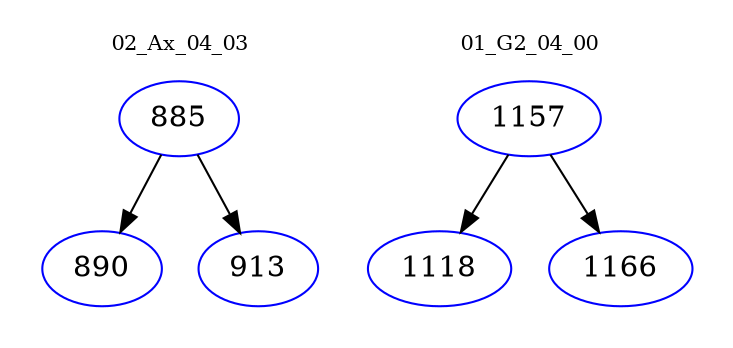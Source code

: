 digraph{
subgraph cluster_0 {
color = white
label = "02_Ax_04_03";
fontsize=10;
T0_885 [label="885", color="blue"]
T0_885 -> T0_890 [color="black"]
T0_890 [label="890", color="blue"]
T0_885 -> T0_913 [color="black"]
T0_913 [label="913", color="blue"]
}
subgraph cluster_1 {
color = white
label = "01_G2_04_00";
fontsize=10;
T1_1157 [label="1157", color="blue"]
T1_1157 -> T1_1118 [color="black"]
T1_1118 [label="1118", color="blue"]
T1_1157 -> T1_1166 [color="black"]
T1_1166 [label="1166", color="blue"]
}
}
